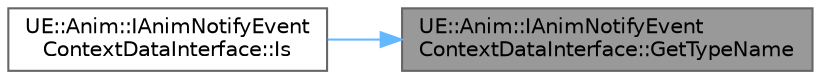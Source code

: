 digraph "UE::Anim::IAnimNotifyEventContextDataInterface::GetTypeName"
{
 // INTERACTIVE_SVG=YES
 // LATEX_PDF_SIZE
  bgcolor="transparent";
  edge [fontname=Helvetica,fontsize=10,labelfontname=Helvetica,labelfontsize=10];
  node [fontname=Helvetica,fontsize=10,shape=box,height=0.2,width=0.4];
  rankdir="RL";
  Node1 [id="Node000001",label="UE::Anim::IAnimNotifyEvent\lContextDataInterface::GetTypeName",height=0.2,width=0.4,color="gray40", fillcolor="grey60", style="filled", fontcolor="black",tooltip=" "];
  Node1 -> Node2 [id="edge1_Node000001_Node000002",dir="back",color="steelblue1",style="solid",tooltip=" "];
  Node2 [id="Node000002",label="UE::Anim::IAnimNotifyEvent\lContextDataInterface::Is",height=0.2,width=0.4,color="grey40", fillcolor="white", style="filled",URL="$d3/d68/classUE_1_1Anim_1_1IAnimNotifyEventContextDataInterface.html#a064d1d5b3944dfd33692fef4314cc65e",tooltip=" "];
}
